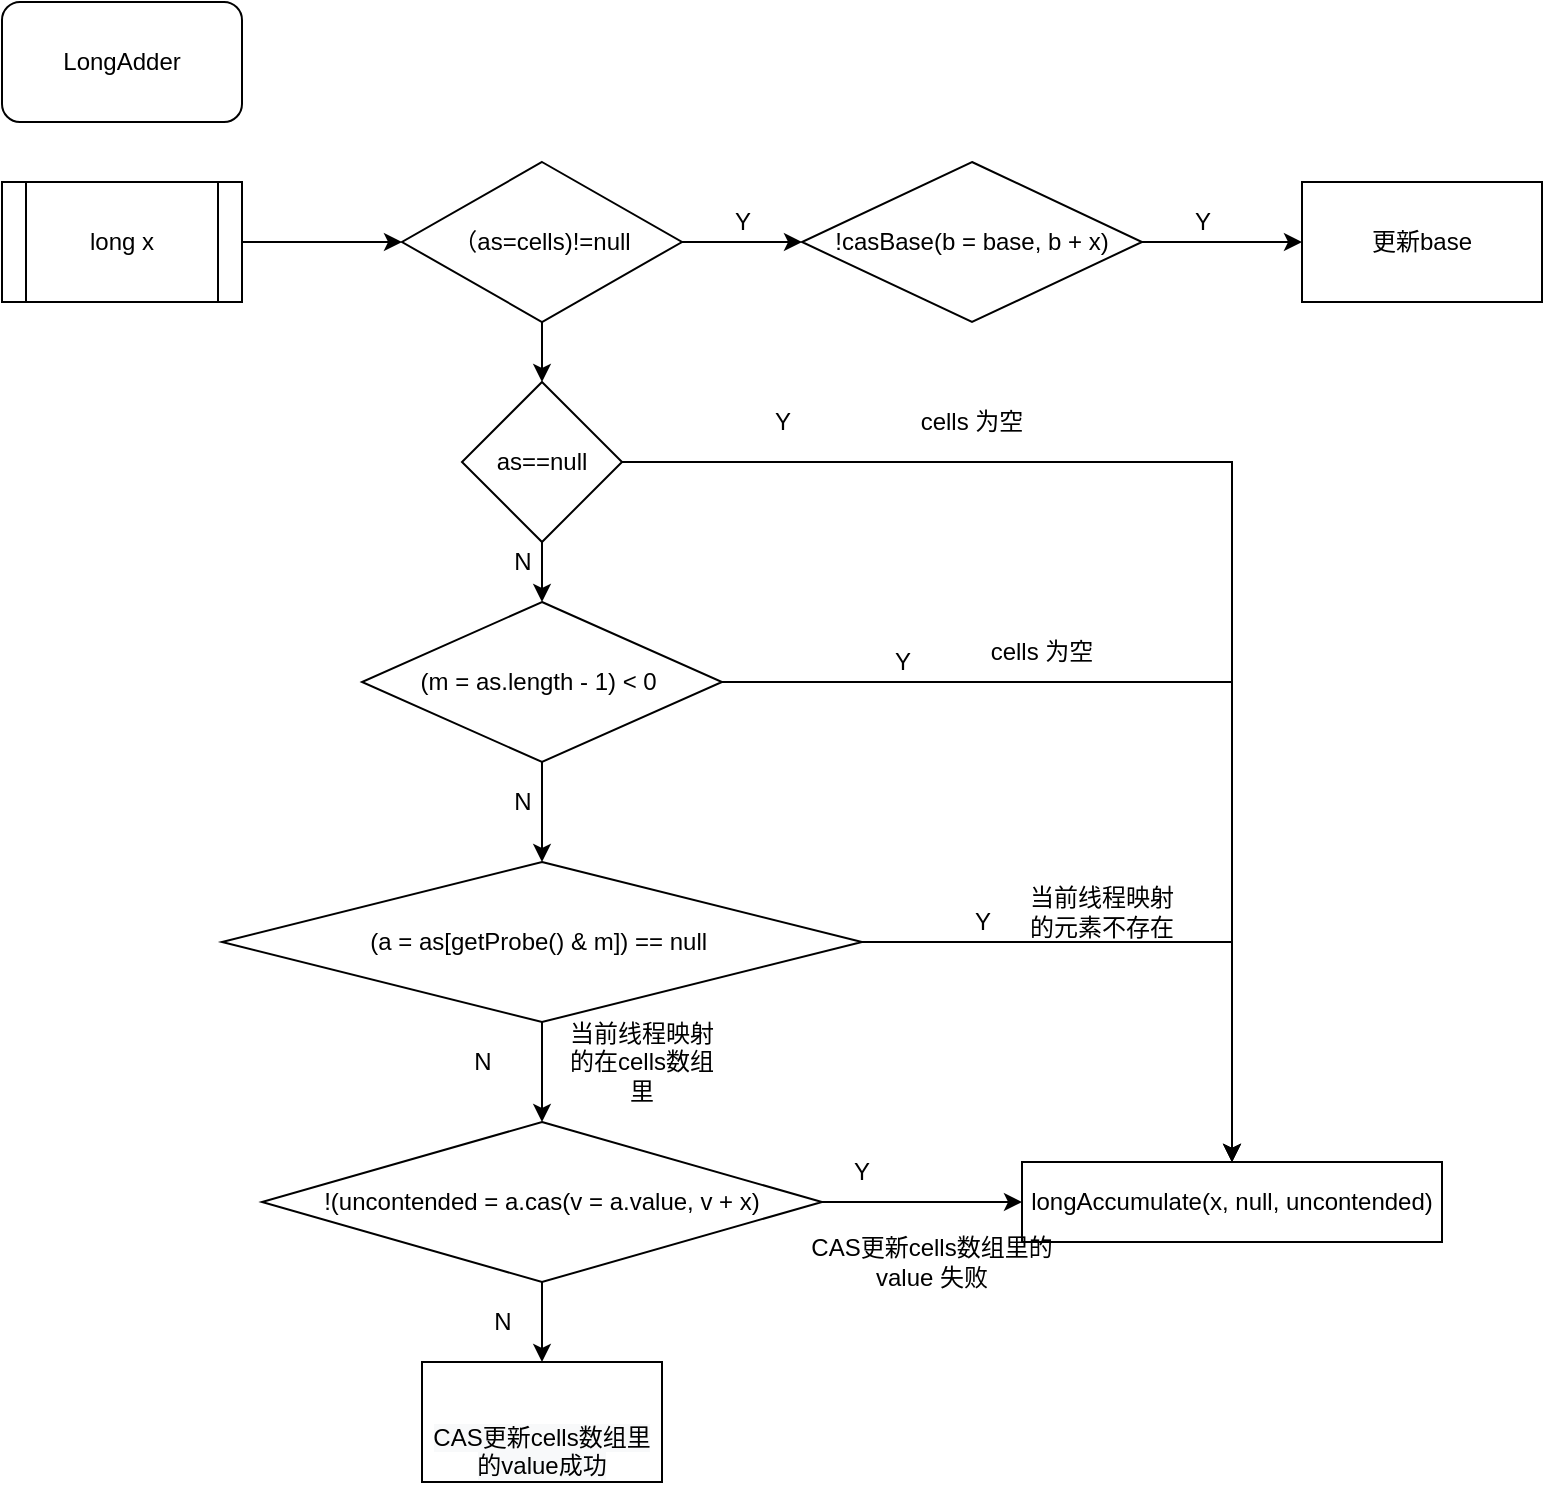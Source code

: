 <mxfile version="14.6.9" type="github"><diagram id="Ety_CFmQZxMTm9rE815g" name="Page-1"><mxGraphModel dx="990" dy="548" grid="1" gridSize="10" guides="1" tooltips="1" connect="1" arrows="1" fold="1" page="1" pageScale="1" pageWidth="827" pageHeight="1169" math="0" shadow="0"><root><mxCell id="0"/><mxCell id="1" parent="0"/><mxCell id="Qa7csjkq-O3FvCOclWV3-1" value="LongAdder" style="rounded=1;whiteSpace=wrap;html=1;" vertex="1" parent="1"><mxGeometry x="40" y="10" width="120" height="60" as="geometry"/></mxCell><mxCell id="Qa7csjkq-O3FvCOclWV3-3" style="edgeStyle=orthogonalEdgeStyle;rounded=0;orthogonalLoop=1;jettySize=auto;html=1;exitX=1;exitY=0.5;exitDx=0;exitDy=0;" edge="1" parent="1" source="Qa7csjkq-O3FvCOclWV3-2"><mxGeometry relative="1" as="geometry"><mxPoint x="240" y="130" as="targetPoint"/></mxGeometry></mxCell><mxCell id="Qa7csjkq-O3FvCOclWV3-2" value="long x" style="shape=process;whiteSpace=wrap;html=1;backgroundOutline=1;" vertex="1" parent="1"><mxGeometry x="40" y="100" width="120" height="60" as="geometry"/></mxCell><mxCell id="Qa7csjkq-O3FvCOclWV3-6" style="edgeStyle=orthogonalEdgeStyle;rounded=0;orthogonalLoop=1;jettySize=auto;html=1;exitX=1;exitY=0.5;exitDx=0;exitDy=0;" edge="1" parent="1" source="Qa7csjkq-O3FvCOclWV3-4"><mxGeometry relative="1" as="geometry"><mxPoint x="440" y="130" as="targetPoint"/></mxGeometry></mxCell><mxCell id="Qa7csjkq-O3FvCOclWV3-16" style="edgeStyle=orthogonalEdgeStyle;rounded=0;orthogonalLoop=1;jettySize=auto;html=1;exitX=0.5;exitY=1;exitDx=0;exitDy=0;" edge="1" parent="1" source="Qa7csjkq-O3FvCOclWV3-4" target="Qa7csjkq-O3FvCOclWV3-12"><mxGeometry relative="1" as="geometry"/></mxCell><mxCell id="Qa7csjkq-O3FvCOclWV3-4" value="（as=cells)!=null" style="rhombus;whiteSpace=wrap;html=1;" vertex="1" parent="1"><mxGeometry x="240" y="90" width="140" height="80" as="geometry"/></mxCell><mxCell id="Qa7csjkq-O3FvCOclWV3-7" value="Y&lt;br&gt;" style="text;html=1;align=center;verticalAlign=middle;resizable=0;points=[];autosize=1;strokeColor=none;" vertex="1" parent="1"><mxGeometry x="400" y="110" width="20" height="20" as="geometry"/></mxCell><mxCell id="Qa7csjkq-O3FvCOclWV3-9" style="edgeStyle=orthogonalEdgeStyle;rounded=0;orthogonalLoop=1;jettySize=auto;html=1;" edge="1" parent="1" source="Qa7csjkq-O3FvCOclWV3-8"><mxGeometry relative="1" as="geometry"><mxPoint x="690" y="130" as="targetPoint"/></mxGeometry></mxCell><mxCell id="Qa7csjkq-O3FvCOclWV3-8" value="!casBase(b = base, b + x)" style="rhombus;whiteSpace=wrap;html=1;" vertex="1" parent="1"><mxGeometry x="440" y="90" width="170" height="80" as="geometry"/></mxCell><mxCell id="Qa7csjkq-O3FvCOclWV3-10" value="更新base" style="rounded=0;whiteSpace=wrap;html=1;" vertex="1" parent="1"><mxGeometry x="690" y="100" width="120" height="60" as="geometry"/></mxCell><mxCell id="Qa7csjkq-O3FvCOclWV3-11" value="Y" style="text;html=1;align=center;verticalAlign=middle;resizable=0;points=[];autosize=1;strokeColor=none;" vertex="1" parent="1"><mxGeometry x="630" y="110" width="20" height="20" as="geometry"/></mxCell><mxCell id="Qa7csjkq-O3FvCOclWV3-21" style="edgeStyle=orthogonalEdgeStyle;rounded=0;orthogonalLoop=1;jettySize=auto;html=1;exitX=1;exitY=0.5;exitDx=0;exitDy=0;" edge="1" parent="1" source="Qa7csjkq-O3FvCOclWV3-12" target="Qa7csjkq-O3FvCOclWV3-20"><mxGeometry relative="1" as="geometry"/></mxCell><mxCell id="Qa7csjkq-O3FvCOclWV3-28" style="edgeStyle=orthogonalEdgeStyle;rounded=0;orthogonalLoop=1;jettySize=auto;html=1;exitX=0.5;exitY=1;exitDx=0;exitDy=0;" edge="1" parent="1" source="Qa7csjkq-O3FvCOclWV3-12" target="Qa7csjkq-O3FvCOclWV3-13"><mxGeometry relative="1" as="geometry"/></mxCell><mxCell id="Qa7csjkq-O3FvCOclWV3-12" value="as==null" style="rhombus;whiteSpace=wrap;html=1;" vertex="1" parent="1"><mxGeometry x="270" y="200" width="80" height="80" as="geometry"/></mxCell><mxCell id="Qa7csjkq-O3FvCOclWV3-18" style="edgeStyle=orthogonalEdgeStyle;rounded=0;orthogonalLoop=1;jettySize=auto;html=1;exitX=0.5;exitY=1;exitDx=0;exitDy=0;entryX=0.5;entryY=0;entryDx=0;entryDy=0;" edge="1" parent="1" source="Qa7csjkq-O3FvCOclWV3-13" target="Qa7csjkq-O3FvCOclWV3-14"><mxGeometry relative="1" as="geometry"/></mxCell><mxCell id="Qa7csjkq-O3FvCOclWV3-23" style="edgeStyle=orthogonalEdgeStyle;rounded=0;orthogonalLoop=1;jettySize=auto;html=1;exitX=1;exitY=0.5;exitDx=0;exitDy=0;entryX=0.5;entryY=0;entryDx=0;entryDy=0;" edge="1" parent="1" source="Qa7csjkq-O3FvCOclWV3-13" target="Qa7csjkq-O3FvCOclWV3-20"><mxGeometry relative="1" as="geometry"/></mxCell><mxCell id="Qa7csjkq-O3FvCOclWV3-13" value="(m = as.length - 1) &amp;lt; 0&amp;nbsp;" style="rhombus;whiteSpace=wrap;html=1;" vertex="1" parent="1"><mxGeometry x="220" y="310" width="180" height="80" as="geometry"/></mxCell><mxCell id="Qa7csjkq-O3FvCOclWV3-19" style="edgeStyle=orthogonalEdgeStyle;rounded=0;orthogonalLoop=1;jettySize=auto;html=1;exitX=0.5;exitY=1;exitDx=0;exitDy=0;entryX=0.5;entryY=0;entryDx=0;entryDy=0;" edge="1" parent="1" source="Qa7csjkq-O3FvCOclWV3-14" target="Qa7csjkq-O3FvCOclWV3-15"><mxGeometry relative="1" as="geometry"/></mxCell><mxCell id="Qa7csjkq-O3FvCOclWV3-26" style="edgeStyle=orthogonalEdgeStyle;rounded=0;orthogonalLoop=1;jettySize=auto;html=1;exitX=1;exitY=0.5;exitDx=0;exitDy=0;entryX=0.5;entryY=0;entryDx=0;entryDy=0;" edge="1" parent="1" source="Qa7csjkq-O3FvCOclWV3-14" target="Qa7csjkq-O3FvCOclWV3-20"><mxGeometry relative="1" as="geometry"/></mxCell><mxCell id="Qa7csjkq-O3FvCOclWV3-14" value="(a = as[getProbe() &amp;amp; m]) == null&amp;nbsp;" style="rhombus;whiteSpace=wrap;html=1;" vertex="1" parent="1"><mxGeometry x="150" y="440" width="320" height="80" as="geometry"/></mxCell><mxCell id="Qa7csjkq-O3FvCOclWV3-36" style="edgeStyle=orthogonalEdgeStyle;rounded=0;orthogonalLoop=1;jettySize=auto;html=1;exitX=1;exitY=0.5;exitDx=0;exitDy=0;entryX=0;entryY=0.5;entryDx=0;entryDy=0;" edge="1" parent="1" source="Qa7csjkq-O3FvCOclWV3-15" target="Qa7csjkq-O3FvCOclWV3-20"><mxGeometry relative="1" as="geometry"/></mxCell><mxCell id="Qa7csjkq-O3FvCOclWV3-39" style="edgeStyle=orthogonalEdgeStyle;rounded=0;orthogonalLoop=1;jettySize=auto;html=1;exitX=0.5;exitY=1;exitDx=0;exitDy=0;" edge="1" parent="1" source="Qa7csjkq-O3FvCOclWV3-15"><mxGeometry relative="1" as="geometry"><mxPoint x="310" y="690" as="targetPoint"/></mxGeometry></mxCell><mxCell id="Qa7csjkq-O3FvCOclWV3-15" value="!(uncontended = a.cas(v = a.value, v + x)" style="rhombus;whiteSpace=wrap;html=1;" vertex="1" parent="1"><mxGeometry x="170" y="570" width="280" height="80" as="geometry"/></mxCell><mxCell id="Qa7csjkq-O3FvCOclWV3-20" value="longAccumulate(x, null, uncontended)" style="rounded=0;whiteSpace=wrap;html=1;" vertex="1" parent="1"><mxGeometry x="550" y="590" width="210" height="40" as="geometry"/></mxCell><mxCell id="Qa7csjkq-O3FvCOclWV3-24" value="Y" style="text;html=1;align=center;verticalAlign=middle;resizable=0;points=[];autosize=1;strokeColor=none;" vertex="1" parent="1"><mxGeometry x="480" y="330" width="20" height="20" as="geometry"/></mxCell><mxCell id="Qa7csjkq-O3FvCOclWV3-25" value="N" style="text;html=1;align=center;verticalAlign=middle;resizable=0;points=[];autosize=1;strokeColor=none;" vertex="1" parent="1"><mxGeometry x="290" y="400" width="20" height="20" as="geometry"/></mxCell><mxCell id="Qa7csjkq-O3FvCOclWV3-27" value="Y" style="text;html=1;align=center;verticalAlign=middle;resizable=0;points=[];autosize=1;strokeColor=none;" vertex="1" parent="1"><mxGeometry x="520" y="460" width="20" height="20" as="geometry"/></mxCell><mxCell id="Qa7csjkq-O3FvCOclWV3-29" value="N" style="text;html=1;align=center;verticalAlign=middle;resizable=0;points=[];autosize=1;strokeColor=none;" vertex="1" parent="1"><mxGeometry x="290" y="280" width="20" height="20" as="geometry"/></mxCell><mxCell id="Qa7csjkq-O3FvCOclWV3-30" value="Y" style="text;html=1;align=center;verticalAlign=middle;resizable=0;points=[];autosize=1;strokeColor=none;" vertex="1" parent="1"><mxGeometry x="420" y="210" width="20" height="20" as="geometry"/></mxCell><mxCell id="Qa7csjkq-O3FvCOclWV3-31" value="cells 为空" style="text;html=1;strokeColor=none;fillColor=none;align=center;verticalAlign=middle;whiteSpace=wrap;rounded=0;" vertex="1" parent="1"><mxGeometry x="485" y="215" width="80" height="10" as="geometry"/></mxCell><mxCell id="Qa7csjkq-O3FvCOclWV3-32" value="cells 为空" style="text;html=1;strokeColor=none;fillColor=none;align=center;verticalAlign=middle;whiteSpace=wrap;rounded=0;" vertex="1" parent="1"><mxGeometry x="520" y="330" width="80" height="10" as="geometry"/></mxCell><mxCell id="Qa7csjkq-O3FvCOclWV3-33" value="当前线程映射的元素不存在" style="text;html=1;strokeColor=none;fillColor=none;align=center;verticalAlign=middle;whiteSpace=wrap;rounded=0;" vertex="1" parent="1"><mxGeometry x="550" y="460" width="80" height="10" as="geometry"/></mxCell><mxCell id="Qa7csjkq-O3FvCOclWV3-34" value="N" style="text;html=1;align=center;verticalAlign=middle;resizable=0;points=[];autosize=1;strokeColor=none;" vertex="1" parent="1"><mxGeometry x="270" y="530" width="20" height="20" as="geometry"/></mxCell><mxCell id="Qa7csjkq-O3FvCOclWV3-35" value="当前线程映射的在cells数组里" style="text;html=1;strokeColor=none;fillColor=none;align=center;verticalAlign=middle;whiteSpace=wrap;rounded=0;" vertex="1" parent="1"><mxGeometry x="320" y="505" width="80" height="70" as="geometry"/></mxCell><mxCell id="Qa7csjkq-O3FvCOclWV3-37" value="Y" style="text;html=1;strokeColor=none;fillColor=none;align=center;verticalAlign=middle;whiteSpace=wrap;rounded=0;" vertex="1" parent="1"><mxGeometry x="450" y="585" width="40" height="20" as="geometry"/></mxCell><mxCell id="Qa7csjkq-O3FvCOclWV3-38" value="CAS更新cells数组里的value 失败" style="text;html=1;strokeColor=none;fillColor=none;align=center;verticalAlign=middle;whiteSpace=wrap;rounded=0;" vertex="1" parent="1"><mxGeometry x="430" y="630" width="150" height="20" as="geometry"/></mxCell><mxCell id="Qa7csjkq-O3FvCOclWV3-40" value="" style="rounded=0;whiteSpace=wrap;html=1;" vertex="1" parent="1"><mxGeometry x="250" y="690" width="120" height="60" as="geometry"/></mxCell><mxCell id="Qa7csjkq-O3FvCOclWV3-41" value="&lt;br&gt;&lt;br&gt;&lt;span style=&quot;color: rgb(0 , 0 , 0) ; font-family: &amp;#34;helvetica&amp;#34; ; font-size: 12px ; font-style: normal ; font-weight: 400 ; letter-spacing: normal ; text-align: center ; text-indent: 0px ; text-transform: none ; word-spacing: 0px ; background-color: rgb(248 , 249 , 250) ; display: inline ; float: none&quot;&gt;CAS更新cells数组里的value成功&lt;/span&gt;&lt;br&gt;" style="rounded=0;whiteSpace=wrap;html=1;" vertex="1" parent="1"><mxGeometry x="250" y="690" width="120" height="60" as="geometry"/></mxCell><mxCell id="Qa7csjkq-O3FvCOclWV3-42" value="N" style="text;html=1;align=center;verticalAlign=middle;resizable=0;points=[];autosize=1;strokeColor=none;" vertex="1" parent="1"><mxGeometry x="280" y="660" width="20" height="20" as="geometry"/></mxCell></root></mxGraphModel></diagram></mxfile>